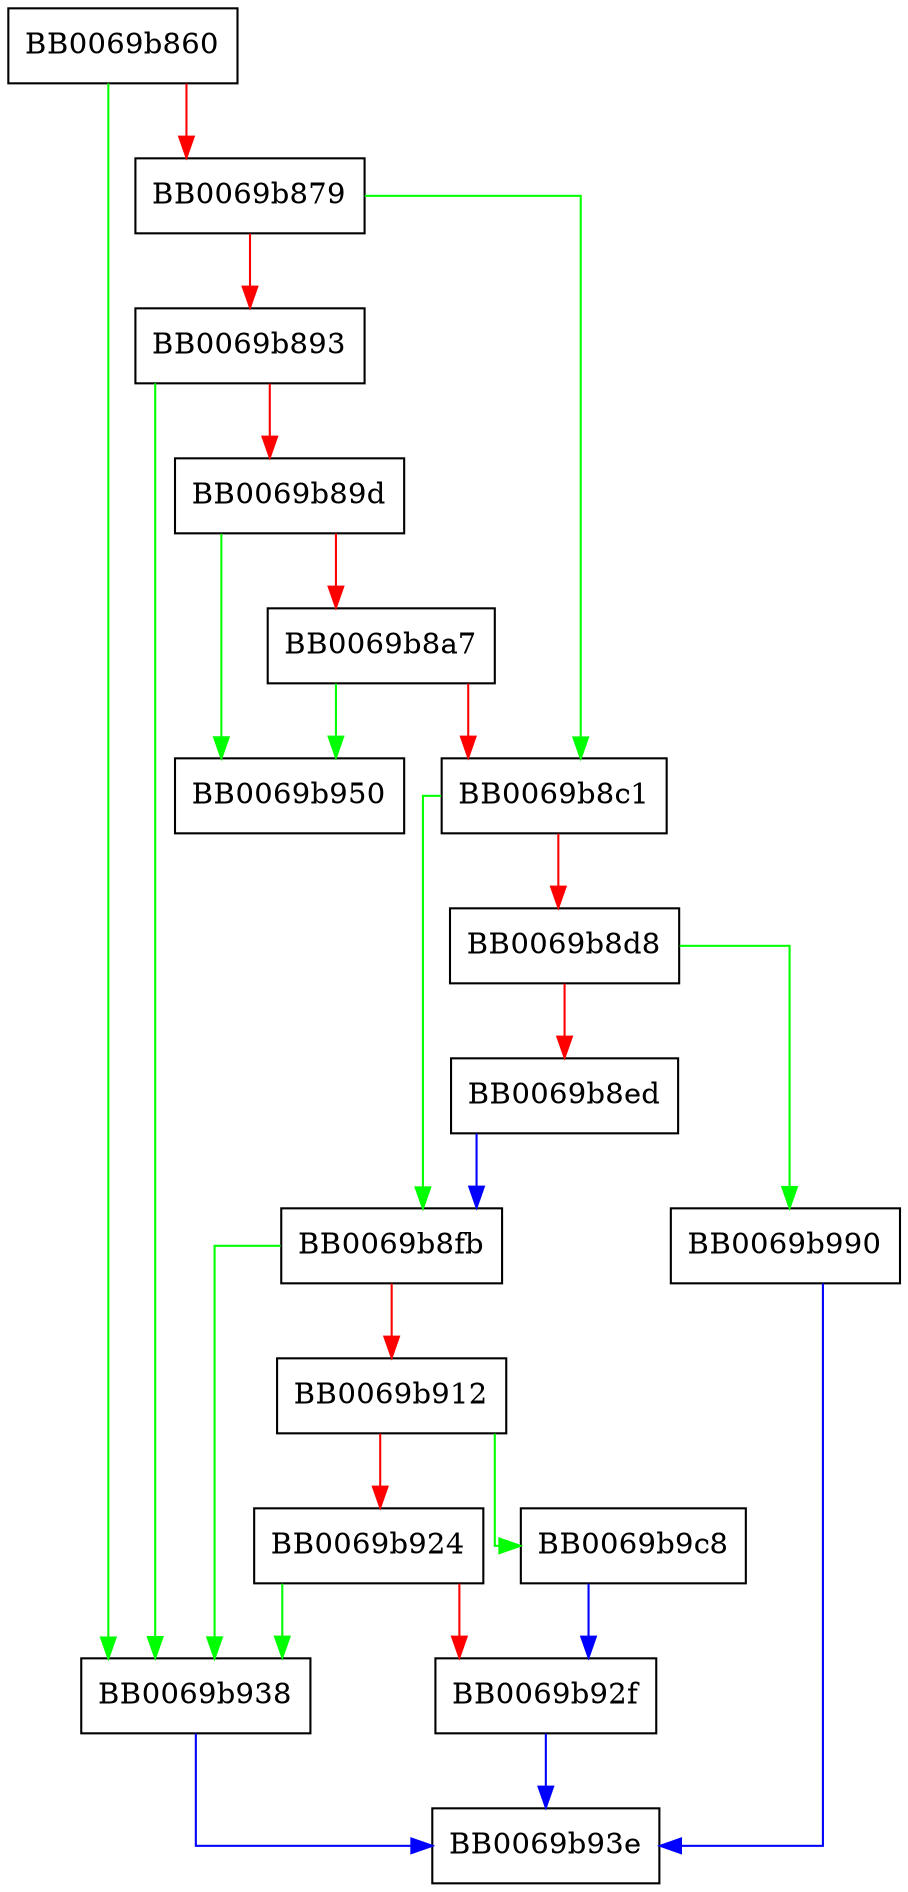 digraph aes_siv_set_ctx_params {
  node [shape="box"];
  graph [splines=ortho];
  BB0069b860 -> BB0069b938 [color="green"];
  BB0069b860 -> BB0069b879 [color="red"];
  BB0069b879 -> BB0069b8c1 [color="green"];
  BB0069b879 -> BB0069b893 [color="red"];
  BB0069b893 -> BB0069b938 [color="green"];
  BB0069b893 -> BB0069b89d [color="red"];
  BB0069b89d -> BB0069b950 [color="green"];
  BB0069b89d -> BB0069b8a7 [color="red"];
  BB0069b8a7 -> BB0069b950 [color="green"];
  BB0069b8a7 -> BB0069b8c1 [color="red"];
  BB0069b8c1 -> BB0069b8fb [color="green"];
  BB0069b8c1 -> BB0069b8d8 [color="red"];
  BB0069b8d8 -> BB0069b990 [color="green"];
  BB0069b8d8 -> BB0069b8ed [color="red"];
  BB0069b8ed -> BB0069b8fb [color="blue"];
  BB0069b8fb -> BB0069b938 [color="green"];
  BB0069b8fb -> BB0069b912 [color="red"];
  BB0069b912 -> BB0069b9c8 [color="green"];
  BB0069b912 -> BB0069b924 [color="red"];
  BB0069b924 -> BB0069b938 [color="green"];
  BB0069b924 -> BB0069b92f [color="red"];
  BB0069b92f -> BB0069b93e [color="blue"];
  BB0069b938 -> BB0069b93e [color="blue"];
  BB0069b990 -> BB0069b93e [color="blue"];
  BB0069b9c8 -> BB0069b92f [color="blue"];
}